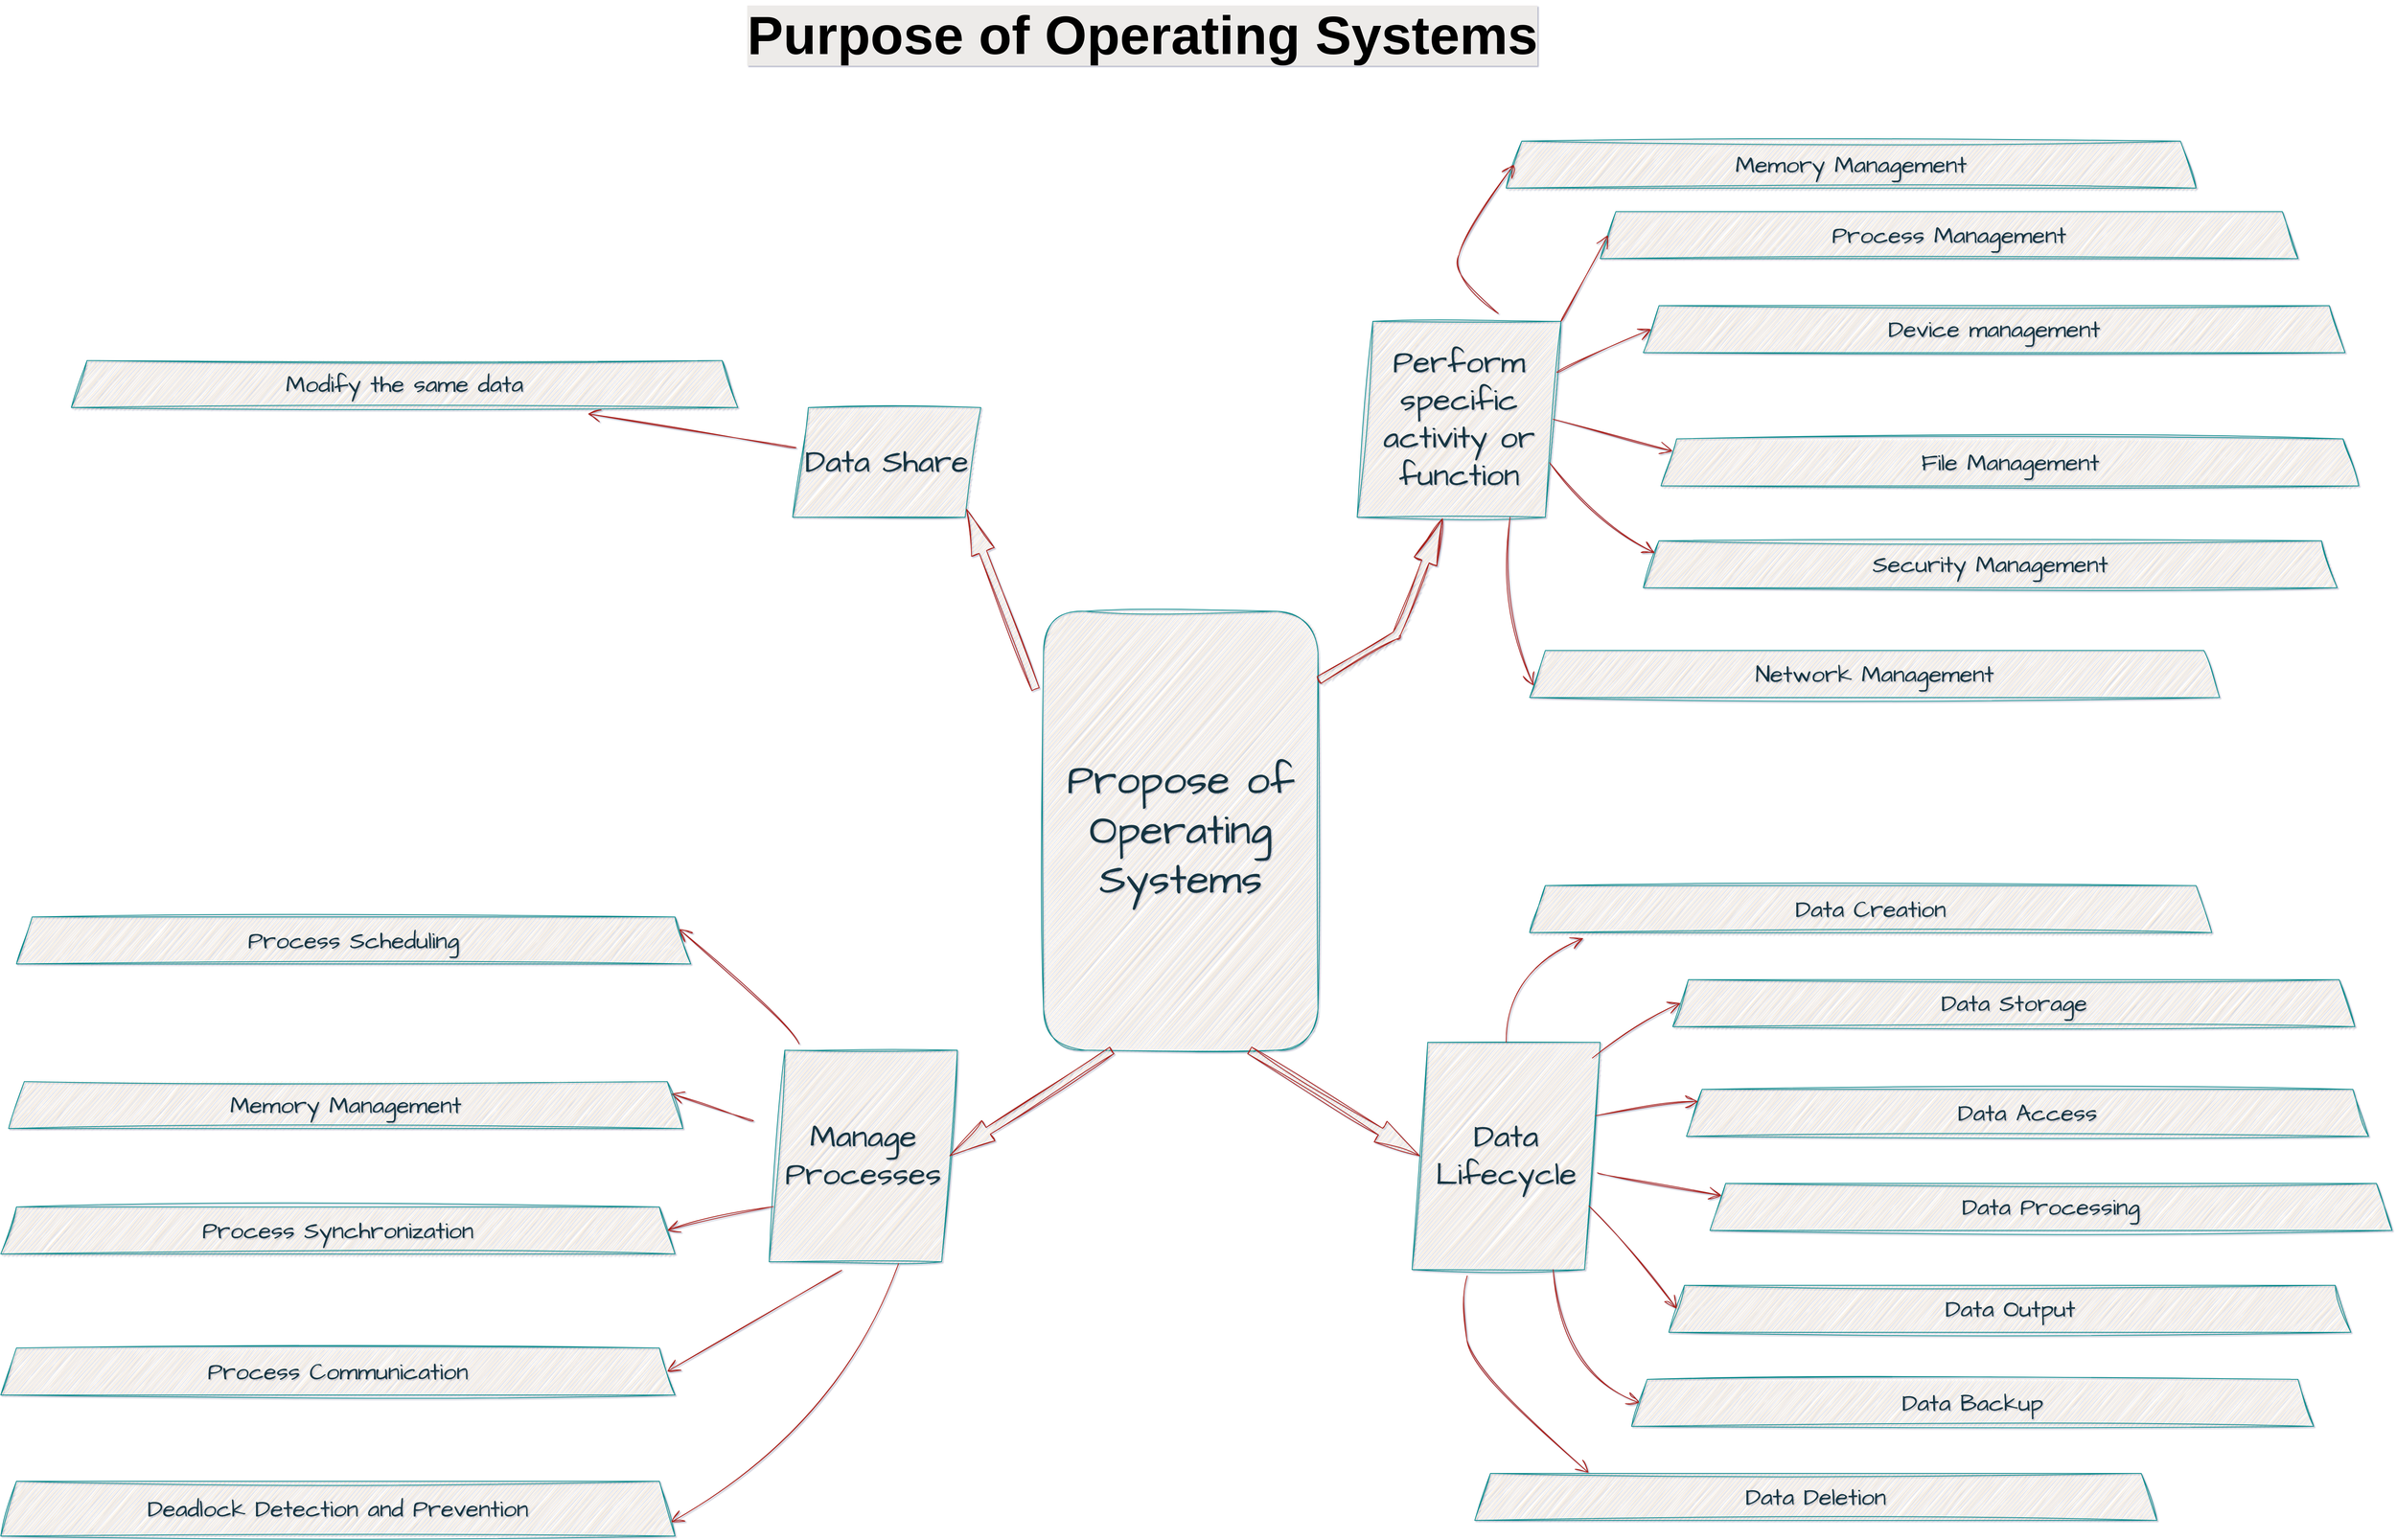 <mxfile version="22.1.2" type="onedrive">
  <diagram id="VOJ3ffxKU_OSSjcXCwON" name="Page-1">
    <mxGraphModel grid="1" page="0" gridSize="10" guides="1" tooltips="1" connect="1" arrows="1" fold="1" pageScale="1" pageWidth="850" pageHeight="1100" background="#ffffff" math="0" shadow="1">
      <root>
        <mxCell id="0" />
        <mxCell id="1" parent="0" />
        <mxCell id="4i3bxeyp4F0Qku121BVh-6" value="&lt;font style=&quot;font-size: 40px;&quot;&gt;Perform specific activity or function&lt;/font&gt;" style="shape=parallelogram;perimeter=parallelogramPerimeter;whiteSpace=wrap;html=1;fixedSize=1;sketch=1;hachureGap=4;jiggle=2;curveFitting=1;strokeColor=#0F8B8D;fontFamily=Architects Daughter;fontSource=https%3A%2F%2Ffonts.googleapis.com%2Fcss%3Ffamily%3DArchitects%2BDaughter;fontSize=40;fontColor=#143642;fillColor=#FAE5C7;" vertex="1" parent="1">
          <mxGeometry x="-320" y="-200" width="260" height="250" as="geometry" />
        </mxCell>
        <mxCell id="4i3bxeyp4F0Qku121BVh-7" value="&lt;font style=&quot;font-size: 40px;&quot;&gt;Manage Processes&lt;/font&gt;" style="shape=parallelogram;perimeter=parallelogramPerimeter;whiteSpace=wrap;html=1;fixedSize=1;sketch=1;hachureGap=4;jiggle=2;curveFitting=1;strokeColor=#0F8B8D;fontFamily=Architects Daughter;fontSource=https%3A%2F%2Ffonts.googleapis.com%2Fcss%3Ffamily%3DArchitects%2BDaughter;fontSize=20;fontColor=#143642;fillColor=#FAE5C7;" vertex="1" parent="1">
          <mxGeometry x="-1070" y="730" width="240" height="270" as="geometry" />
        </mxCell>
        <mxCell id="4i3bxeyp4F0Qku121BVh-56" value="" style="edgeStyle=none;curved=1;rounded=0;sketch=1;hachureGap=4;jiggle=2;curveFitting=1;orthogonalLoop=1;jettySize=auto;html=1;strokeColor=#A8201A;fontFamily=Architects Daughter;fontSource=https%3A%2F%2Ffonts.googleapis.com%2Fcss%3Ffamily%3DArchitects%2BDaughter;fontSize=16;fontColor=#143642;endArrow=open;startSize=14;endSize=14;sourcePerimeterSpacing=8;targetPerimeterSpacing=8;fillColor=#FAE5C7;entryX=0;entryY=0.25;entryDx=0;entryDy=0;" edge="1" parent="1" source="4i3bxeyp4F0Qku121BVh-8" target="4i3bxeyp4F0Qku121BVh-21">
          <mxGeometry relative="1" as="geometry" />
        </mxCell>
        <mxCell id="4i3bxeyp4F0Qku121BVh-8" value="&lt;font style=&quot;font-size: 40px;&quot;&gt;Data Lifecycle&lt;/font&gt;" style="shape=parallelogram;perimeter=parallelogramPerimeter;whiteSpace=wrap;html=1;fixedSize=1;sketch=1;hachureGap=4;jiggle=2;curveFitting=1;strokeColor=#0F8B8D;fontFamily=Architects Daughter;fontSource=https%3A%2F%2Ffonts.googleapis.com%2Fcss%3Ffamily%3DArchitects%2BDaughter;fontSize=40;fontColor=#143642;fillColor=#FAE5C7;" vertex="1" parent="1">
          <mxGeometry x="-250" y="720" width="240" height="290" as="geometry" />
        </mxCell>
        <mxCell id="4i3bxeyp4F0Qku121BVh-9" value="&lt;font style=&quot;font-size: 40px;&quot;&gt;Data Share&lt;/font&gt;" style="shape=parallelogram;perimeter=parallelogramPerimeter;whiteSpace=wrap;html=1;fixedSize=1;sketch=1;hachureGap=4;jiggle=2;curveFitting=1;strokeColor=#0F8B8D;fontFamily=Architects Daughter;fontSource=https%3A%2F%2Ffonts.googleapis.com%2Fcss%3Ffamily%3DArchitects%2BDaughter;fontSize=20;fontColor=#143642;fillColor=#FAE5C7;" vertex="1" parent="1">
          <mxGeometry x="-1040" y="-90.0" width="240" height="140" as="geometry" />
        </mxCell>
        <mxCell id="4i3bxeyp4F0Qku121BVh-10" value="&lt;font style=&quot;font-size: 53px;&quot;&gt;Propose of Operating Systems&lt;/font&gt;" style="rounded=1;whiteSpace=wrap;html=1;sketch=1;hachureGap=4;jiggle=2;curveFitting=1;strokeColor=#0F8B8D;fontFamily=Architects Daughter;fontSource=https%3A%2F%2Ffonts.googleapis.com%2Fcss%3Ffamily%3DArchitects%2BDaughter;fontSize=20;fontColor=#143642;fillColor=#FAE5C7;" vertex="1" parent="1">
          <mxGeometry x="-720" y="170" width="350" height="560" as="geometry" />
        </mxCell>
        <mxCell id="4i3bxeyp4F0Qku121BVh-11" value="&lt;font style=&quot;font-size: 30px;&quot;&gt;Memory Management&lt;/font&gt;" style="shape=trapezoid;perimeter=trapezoidPerimeter;whiteSpace=wrap;html=1;fixedSize=1;sketch=1;hachureGap=4;jiggle=2;curveFitting=1;strokeColor=#0F8B8D;fontFamily=Architects Daughter;fontSource=https%3A%2F%2Ffonts.googleapis.com%2Fcss%3Ffamily%3DArchitects%2BDaughter;fontSize=20;fontColor=#143642;fillColor=#FAE5C7;" vertex="1" parent="1">
          <mxGeometry x="-130" y="-430" width="880" height="60" as="geometry" />
        </mxCell>
        <mxCell id="4i3bxeyp4F0Qku121BVh-12" value="&lt;font style=&quot;font-size: 30px;&quot;&gt;Process Management&lt;/font&gt;" style="shape=trapezoid;perimeter=trapezoidPerimeter;whiteSpace=wrap;html=1;fixedSize=1;sketch=1;hachureGap=4;jiggle=2;curveFitting=1;strokeColor=#0F8B8D;fontFamily=Architects Daughter;fontSource=https%3A%2F%2Ffonts.googleapis.com%2Fcss%3Ffamily%3DArchitects%2BDaughter;fontSize=20;fontColor=#143642;fillColor=#FAE5C7;" vertex="1" parent="1">
          <mxGeometry x="-10" y="-340" width="890" height="60" as="geometry" />
        </mxCell>
        <mxCell id="4i3bxeyp4F0Qku121BVh-13" value="&lt;font style=&quot;font-size: 30px;&quot;&gt;Device management&lt;/font&gt;" style="shape=trapezoid;perimeter=trapezoidPerimeter;whiteSpace=wrap;html=1;fixedSize=1;sketch=1;hachureGap=4;jiggle=2;curveFitting=1;strokeColor=#0F8B8D;fontFamily=Architects Daughter;fontSource=https%3A%2F%2Ffonts.googleapis.com%2Fcss%3Ffamily%3DArchitects%2BDaughter;fontSize=20;fontColor=#143642;fillColor=#FAE5C7;" vertex="1" parent="1">
          <mxGeometry x="45" y="-220" width="895" height="60" as="geometry" />
        </mxCell>
        <mxCell id="4i3bxeyp4F0Qku121BVh-14" value="&lt;font style=&quot;font-size: 30px;&quot;&gt;File Management&lt;/font&gt;" style="shape=trapezoid;perimeter=trapezoidPerimeter;whiteSpace=wrap;html=1;fixedSize=1;sketch=1;hachureGap=4;jiggle=2;curveFitting=1;strokeColor=#0F8B8D;fontFamily=Architects Daughter;fontSource=https%3A%2F%2Ffonts.googleapis.com%2Fcss%3Ffamily%3DArchitects%2BDaughter;fontSize=20;fontColor=#143642;fillColor=#FAE5C7;" vertex="1" parent="1">
          <mxGeometry x="67.5" y="-50" width="890" height="60" as="geometry" />
        </mxCell>
        <mxCell id="4i3bxeyp4F0Qku121BVh-15" value="&lt;font style=&quot;font-size: 30px;&quot;&gt;Security Management&lt;/font&gt;" style="shape=trapezoid;perimeter=trapezoidPerimeter;whiteSpace=wrap;html=1;fixedSize=1;sketch=1;hachureGap=4;jiggle=2;curveFitting=1;strokeColor=#0F8B8D;fontFamily=Architects Daughter;fontSource=https%3A%2F%2Ffonts.googleapis.com%2Fcss%3Ffamily%3DArchitects%2BDaughter;fontSize=20;fontColor=#143642;fillColor=#FAE5C7;" vertex="1" parent="1">
          <mxGeometry x="45" y="80" width="885" height="60" as="geometry" />
        </mxCell>
        <mxCell id="4i3bxeyp4F0Qku121BVh-16" value="&lt;font style=&quot;font-size: 30px;&quot;&gt;Network Management&lt;/font&gt;" style="shape=trapezoid;perimeter=trapezoidPerimeter;whiteSpace=wrap;html=1;fixedSize=1;sketch=1;hachureGap=4;jiggle=2;curveFitting=1;strokeColor=#0F8B8D;fontFamily=Architects Daughter;fontSource=https%3A%2F%2Ffonts.googleapis.com%2Fcss%3Ffamily%3DArchitects%2BDaughter;fontSize=20;fontColor=#143642;fillColor=#FAE5C7;" vertex="1" parent="1">
          <mxGeometry x="-100" y="220" width="880" height="60" as="geometry" />
        </mxCell>
        <mxCell id="4i3bxeyp4F0Qku121BVh-17" value="&lt;font style=&quot;font-size: 30px;&quot;&gt;Data Deletion&lt;/font&gt;" style="shape=trapezoid;perimeter=trapezoidPerimeter;whiteSpace=wrap;html=1;fixedSize=1;sketch=1;hachureGap=4;jiggle=2;curveFitting=1;strokeColor=#0F8B8D;fontFamily=Architects Daughter;fontSource=https%3A%2F%2Ffonts.googleapis.com%2Fcss%3Ffamily%3DArchitects%2BDaughter;fontSize=20;fontColor=#143642;fillColor=#FAE5C7;" vertex="1" parent="1">
          <mxGeometry x="-170" y="1270" width="870" height="60" as="geometry" />
        </mxCell>
        <mxCell id="4i3bxeyp4F0Qku121BVh-18" value="&lt;font style=&quot;font-size: 30px;&quot;&gt;Data Backup&lt;/font&gt;" style="shape=trapezoid;perimeter=trapezoidPerimeter;whiteSpace=wrap;html=1;fixedSize=1;sketch=1;hachureGap=4;jiggle=2;curveFitting=1;strokeColor=#0F8B8D;fontFamily=Architects Daughter;fontSource=https%3A%2F%2Ffonts.googleapis.com%2Fcss%3Ffamily%3DArchitects%2BDaughter;fontSize=20;fontColor=#143642;fillColor=#FAE5C7;" vertex="1" parent="1">
          <mxGeometry x="30" y="1150" width="870" height="60" as="geometry" />
        </mxCell>
        <mxCell id="4i3bxeyp4F0Qku121BVh-19" value="&lt;font style=&quot;font-size: 30px;&quot;&gt;Data Storage&lt;/font&gt;" style="shape=trapezoid;perimeter=trapezoidPerimeter;whiteSpace=wrap;html=1;fixedSize=1;sketch=1;hachureGap=4;jiggle=2;curveFitting=1;strokeColor=#0F8B8D;fontFamily=Architects Daughter;fontSource=https%3A%2F%2Ffonts.googleapis.com%2Fcss%3Ffamily%3DArchitects%2BDaughter;fontSize=20;fontColor=#143642;fillColor=#FAE5C7;" vertex="1" parent="1">
          <mxGeometry x="82.5" y="640" width="870" height="60" as="geometry" />
        </mxCell>
        <mxCell id="4i3bxeyp4F0Qku121BVh-20" value="&lt;font style=&quot;font-size: 30px;&quot;&gt;Data Output&lt;/font&gt;" style="shape=trapezoid;perimeter=trapezoidPerimeter;whiteSpace=wrap;html=1;fixedSize=1;sketch=1;hachureGap=4;jiggle=2;curveFitting=1;strokeColor=#0F8B8D;fontFamily=Architects Daughter;fontSource=https%3A%2F%2Ffonts.googleapis.com%2Fcss%3Ffamily%3DArchitects%2BDaughter;fontSize=20;fontColor=#143642;fillColor=#FAE5C7;" vertex="1" parent="1">
          <mxGeometry x="77.5" y="1030" width="870" height="60" as="geometry" />
        </mxCell>
        <mxCell id="4i3bxeyp4F0Qku121BVh-21" value="&lt;font style=&quot;font-size: 30px;&quot;&gt;Data Processing&lt;/font&gt;" style="shape=trapezoid;perimeter=trapezoidPerimeter;whiteSpace=wrap;html=1;fixedSize=1;sketch=1;hachureGap=4;jiggle=2;curveFitting=1;strokeColor=#0F8B8D;fontFamily=Architects Daughter;fontSource=https%3A%2F%2Ffonts.googleapis.com%2Fcss%3Ffamily%3DArchitects%2BDaughter;fontSize=20;fontColor=#143642;fillColor=#FAE5C7;" vertex="1" parent="1">
          <mxGeometry x="130" y="900" width="870" height="60" as="geometry" />
        </mxCell>
        <mxCell id="4i3bxeyp4F0Qku121BVh-22" value="&lt;font style=&quot;font-size: 30px;&quot;&gt;Data Creation&lt;/font&gt;" style="shape=trapezoid;perimeter=trapezoidPerimeter;whiteSpace=wrap;html=1;fixedSize=1;sketch=1;hachureGap=4;jiggle=2;curveFitting=1;strokeColor=#0F8B8D;fontFamily=Architects Daughter;fontSource=https%3A%2F%2Ffonts.googleapis.com%2Fcss%3Ffamily%3DArchitects%2BDaughter;fontSize=20;fontColor=#143642;fillColor=#FAE5C7;" vertex="1" parent="1">
          <mxGeometry x="-100" y="520" width="870" height="60" as="geometry" />
        </mxCell>
        <mxCell id="4i3bxeyp4F0Qku121BVh-23" value="&lt;font style=&quot;font-size: 30px;&quot;&gt;Data Access&lt;/font&gt;" style="shape=trapezoid;perimeter=trapezoidPerimeter;whiteSpace=wrap;html=1;fixedSize=1;sketch=1;hachureGap=4;jiggle=2;curveFitting=1;strokeColor=#0F8B8D;fontFamily=Architects Daughter;fontSource=https%3A%2F%2Ffonts.googleapis.com%2Fcss%3Ffamily%3DArchitects%2BDaughter;fontSize=20;fontColor=#143642;fillColor=#FAE5C7;" vertex="1" parent="1">
          <mxGeometry x="100" y="780" width="870" height="60" as="geometry" />
        </mxCell>
        <mxCell id="4i3bxeyp4F0Qku121BVh-24" value="&lt;font style=&quot;font-size: 30px;&quot;&gt;Modify the same data&lt;/font&gt;" style="shape=trapezoid;perimeter=trapezoidPerimeter;whiteSpace=wrap;html=1;fixedSize=1;sketch=1;hachureGap=4;jiggle=2;curveFitting=1;strokeColor=#0F8B8D;fontFamily=Architects Daughter;fontSource=https%3A%2F%2Ffonts.googleapis.com%2Fcss%3Ffamily%3DArchitects%2BDaughter;fontSize=20;fontColor=#143642;fillColor=#FAE5C7;" vertex="1" parent="1">
          <mxGeometry x="-1960" y="-150" width="850" height="60" as="geometry" />
        </mxCell>
        <mxCell id="4i3bxeyp4F0Qku121BVh-25" value="&lt;font style=&quot;font-size: 30px;&quot;&gt;Deadlock Detection and Prevention&lt;/font&gt;" style="shape=trapezoid;perimeter=trapezoidPerimeter;whiteSpace=wrap;html=1;fixedSize=1;sketch=1;hachureGap=4;jiggle=2;curveFitting=1;strokeColor=#0F8B8D;fontFamily=Architects Daughter;fontSource=https%3A%2F%2Ffonts.googleapis.com%2Fcss%3Ffamily%3DArchitects%2BDaughter;fontSize=20;fontColor=#143642;fillColor=#FAE5C7;" vertex="1" parent="1">
          <mxGeometry x="-2050" y="1280" width="860" height="70" as="geometry" />
        </mxCell>
        <mxCell id="4i3bxeyp4F0Qku121BVh-26" value="&lt;font style=&quot;font-size: 30px;&quot;&gt;Process Communication&lt;/font&gt;" style="shape=trapezoid;perimeter=trapezoidPerimeter;whiteSpace=wrap;html=1;fixedSize=1;sketch=1;hachureGap=4;jiggle=2;curveFitting=1;strokeColor=#0F8B8D;fontFamily=Architects Daughter;fontSource=https%3A%2F%2Ffonts.googleapis.com%2Fcss%3Ffamily%3DArchitects%2BDaughter;fontSize=20;fontColor=#143642;fillColor=#FAE5C7;" vertex="1" parent="1">
          <mxGeometry x="-2050" y="1110" width="860" height="60" as="geometry" />
        </mxCell>
        <mxCell id="4i3bxeyp4F0Qku121BVh-27" value="&lt;font style=&quot;font-size: 30px;&quot;&gt;Process Synchronization&lt;/font&gt;" style="shape=trapezoid;perimeter=trapezoidPerimeter;whiteSpace=wrap;html=1;fixedSize=1;sketch=1;hachureGap=4;jiggle=2;curveFitting=1;strokeColor=#0F8B8D;fontFamily=Architects Daughter;fontSource=https%3A%2F%2Ffonts.googleapis.com%2Fcss%3Ffamily%3DArchitects%2BDaughter;fontSize=20;fontColor=#143642;fillColor=#FAE5C7;" vertex="1" parent="1">
          <mxGeometry x="-2050" y="930" width="860" height="60" as="geometry" />
        </mxCell>
        <mxCell id="4i3bxeyp4F0Qku121BVh-29" value="&lt;font style=&quot;font-size: 30px;&quot;&gt;Process Scheduling&lt;/font&gt;" style="shape=trapezoid;perimeter=trapezoidPerimeter;whiteSpace=wrap;html=1;fixedSize=1;sketch=1;hachureGap=4;jiggle=2;curveFitting=1;strokeColor=#0F8B8D;fontFamily=Architects Daughter;fontSource=https%3A%2F%2Ffonts.googleapis.com%2Fcss%3Ffamily%3DArchitects%2BDaughter;fontSize=20;fontColor=#143642;fillColor=#FAE5C7;" vertex="1" parent="1">
          <mxGeometry x="-2030" y="560" width="860" height="60" as="geometry" />
        </mxCell>
        <mxCell id="4i3bxeyp4F0Qku121BVh-30" value="" style="edgeStyle=none;orthogonalLoop=1;jettySize=auto;html=1;rounded=0;sketch=1;hachureGap=4;jiggle=2;curveFitting=1;strokeColor=#A8201A;fontFamily=Architects Daughter;fontSource=https%3A%2F%2Ffonts.googleapis.com%2Fcss%3Ffamily%3DArchitects%2BDaughter;fontSize=16;fontColor=#143642;endArrow=open;startSize=14;endSize=14;sourcePerimeterSpacing=8;targetPerimeterSpacing=8;fillColor=#FAE5C7;curved=1;entryX=0;entryY=0.5;entryDx=0;entryDy=0;" edge="1" parent="1" target="4i3bxeyp4F0Qku121BVh-11">
          <mxGeometry width="140" relative="1" as="geometry">
            <mxPoint x="-140" y="-210" as="sourcePoint" />
            <mxPoint x="470" y="380" as="targetPoint" />
            <Array as="points">
              <mxPoint x="-200" y="-260" />
              <mxPoint x="-180" y="-310" />
            </Array>
          </mxGeometry>
        </mxCell>
        <mxCell id="4i3bxeyp4F0Qku121BVh-31" value="" style="edgeStyle=none;orthogonalLoop=1;jettySize=auto;html=1;rounded=0;sketch=1;hachureGap=4;jiggle=2;curveFitting=1;strokeColor=#A8201A;fontFamily=Architects Daughter;fontSource=https%3A%2F%2Ffonts.googleapis.com%2Fcss%3Ffamily%3DArchitects%2BDaughter;fontSize=16;fontColor=#143642;endArrow=open;startSize=14;endSize=14;sourcePerimeterSpacing=8;targetPerimeterSpacing=8;fillColor=#FAE5C7;curved=1;entryX=0;entryY=0.5;entryDx=0;entryDy=0;exitX=1;exitY=0;exitDx=0;exitDy=0;" edge="1" parent="1" source="4i3bxeyp4F0Qku121BVh-6" target="4i3bxeyp4F0Qku121BVh-12">
          <mxGeometry width="140" relative="1" as="geometry">
            <mxPoint x="-115" y="-28" as="sourcePoint" />
            <mxPoint x="67" y="-203" as="targetPoint" />
            <Array as="points" />
          </mxGeometry>
        </mxCell>
        <mxCell id="4i3bxeyp4F0Qku121BVh-32" value="" style="edgeStyle=none;orthogonalLoop=1;jettySize=auto;html=1;rounded=0;sketch=1;hachureGap=4;jiggle=2;curveFitting=1;strokeColor=#A8201A;fontFamily=Architects Daughter;fontSource=https%3A%2F%2Ffonts.googleapis.com%2Fcss%3Ffamily%3DArchitects%2BDaughter;fontSize=16;fontColor=#143642;endArrow=open;startSize=14;endSize=14;sourcePerimeterSpacing=8;targetPerimeterSpacing=8;fillColor=#FAE5C7;curved=1;exitX=1;exitY=0.25;exitDx=0;exitDy=0;entryX=0;entryY=0.5;entryDx=0;entryDy=0;" edge="1" parent="1" source="4i3bxeyp4F0Qku121BVh-6" target="4i3bxeyp4F0Qku121BVh-13">
          <mxGeometry width="140" relative="1" as="geometry">
            <mxPoint x="-105" y="-18" as="sourcePoint" />
            <mxPoint x="80" y="-100" as="targetPoint" />
            <Array as="points" />
          </mxGeometry>
        </mxCell>
        <mxCell id="4i3bxeyp4F0Qku121BVh-33" value="" style="edgeStyle=none;orthogonalLoop=1;jettySize=auto;html=1;rounded=0;sketch=1;hachureGap=4;jiggle=2;curveFitting=1;strokeColor=#A8201A;fontFamily=Architects Daughter;fontSource=https%3A%2F%2Ffonts.googleapis.com%2Fcss%3Ffamily%3DArchitects%2BDaughter;fontSize=16;fontColor=#143642;endArrow=open;startSize=14;endSize=14;sourcePerimeterSpacing=8;targetPerimeterSpacing=8;fillColor=#FAE5C7;curved=1;entryX=0;entryY=0.25;entryDx=0;entryDy=0;exitX=1;exitY=0.5;exitDx=0;exitDy=0;" edge="1" parent="1" source="4i3bxeyp4F0Qku121BVh-6" target="4i3bxeyp4F0Qku121BVh-14">
          <mxGeometry width="140" relative="1" as="geometry">
            <mxPoint x="-95" y="-8" as="sourcePoint" />
            <mxPoint x="90" y="-90" as="targetPoint" />
            <Array as="points">
              <mxPoint x="20" y="-50" />
            </Array>
          </mxGeometry>
        </mxCell>
        <mxCell id="4i3bxeyp4F0Qku121BVh-34" value="" style="edgeStyle=none;orthogonalLoop=1;jettySize=auto;html=1;rounded=0;sketch=1;hachureGap=4;jiggle=2;curveFitting=1;strokeColor=#A8201A;fontFamily=Architects Daughter;fontSource=https%3A%2F%2Ffonts.googleapis.com%2Fcss%3Ffamily%3DArchitects%2BDaughter;fontSize=16;fontColor=#143642;endArrow=open;startSize=14;endSize=14;sourcePerimeterSpacing=8;targetPerimeterSpacing=8;fillColor=#FAE5C7;curved=1;entryX=0;entryY=0.25;entryDx=0;entryDy=0;exitX=1;exitY=0.75;exitDx=0;exitDy=0;" edge="1" parent="1" source="4i3bxeyp4F0Qku121BVh-6" target="4i3bxeyp4F0Qku121BVh-15">
          <mxGeometry width="140" relative="1" as="geometry">
            <mxPoint x="-85" y="2" as="sourcePoint" />
            <mxPoint x="84" y="-22" as="targetPoint" />
            <Array as="points">
              <mxPoint x="-10" y="60" />
            </Array>
          </mxGeometry>
        </mxCell>
        <mxCell id="4i3bxeyp4F0Qku121BVh-35" value="" style="edgeStyle=none;orthogonalLoop=1;jettySize=auto;html=1;rounded=0;sketch=1;hachureGap=4;jiggle=2;curveFitting=1;strokeColor=#A8201A;fontFamily=Architects Daughter;fontSource=https%3A%2F%2Ffonts.googleapis.com%2Fcss%3Ffamily%3DArchitects%2BDaughter;fontSize=16;fontColor=#143642;endArrow=open;startSize=14;endSize=14;sourcePerimeterSpacing=8;targetPerimeterSpacing=8;fillColor=#FAE5C7;curved=1;entryX=0;entryY=0.75;entryDx=0;entryDy=0;exitX=0.75;exitY=1;exitDx=0;exitDy=0;" edge="1" parent="1" source="4i3bxeyp4F0Qku121BVh-6" target="4i3bxeyp4F0Qku121BVh-16">
          <mxGeometry width="140" relative="1" as="geometry">
            <mxPoint x="-72" y="-88" as="sourcePoint" />
            <mxPoint x="84" y="48" as="targetPoint" />
            <Array as="points">
              <mxPoint x="-140" y="160" />
            </Array>
          </mxGeometry>
        </mxCell>
        <mxCell id="4i3bxeyp4F0Qku121BVh-36" value="" style="edgeStyle=none;orthogonalLoop=1;jettySize=auto;html=1;rounded=0;sketch=1;hachureGap=4;jiggle=2;curveFitting=1;strokeColor=#A8201A;fontFamily=Architects Daughter;fontSource=https%3A%2F%2Ffonts.googleapis.com%2Fcss%3Ffamily%3DArchitects%2BDaughter;fontSize=16;fontColor=#143642;endArrow=open;startSize=14;endSize=14;sourcePerimeterSpacing=8;targetPerimeterSpacing=8;fillColor=#FAE5C7;curved=1;exitX=0.5;exitY=0;exitDx=0;exitDy=0;entryX=0.079;entryY=1.117;entryDx=0;entryDy=0;entryPerimeter=0;" edge="1" parent="1" source="4i3bxeyp4F0Qku121BVh-8" target="4i3bxeyp4F0Qku121BVh-22">
          <mxGeometry width="140" relative="1" as="geometry">
            <mxPoint x="-42" y="222" as="sourcePoint" />
            <mxPoint x="95" y="444" as="targetPoint" />
            <Array as="points">
              <mxPoint x="-130" y="630" />
            </Array>
          </mxGeometry>
        </mxCell>
        <mxCell id="4i3bxeyp4F0Qku121BVh-37" value="" style="edgeStyle=none;orthogonalLoop=1;jettySize=auto;html=1;rounded=0;sketch=1;hachureGap=4;jiggle=2;curveFitting=1;strokeColor=#A8201A;fontFamily=Architects Daughter;fontSource=https%3A%2F%2Ffonts.googleapis.com%2Fcss%3Ffamily%3DArchitects%2BDaughter;fontSize=16;fontColor=#143642;endArrow=open;startSize=14;endSize=14;sourcePerimeterSpacing=8;targetPerimeterSpacing=8;fillColor=#FAE5C7;curved=1;entryX=0;entryY=0.5;entryDx=0;entryDy=0;" edge="1" parent="1" target="4i3bxeyp4F0Qku121BVh-19">
          <mxGeometry width="140" relative="1" as="geometry">
            <mxPoint x="-20" y="740" as="sourcePoint" />
            <mxPoint x="99" y="571" as="targetPoint" />
            <Array as="points">
              <mxPoint x="40" y="690" />
            </Array>
          </mxGeometry>
        </mxCell>
        <mxCell id="4i3bxeyp4F0Qku121BVh-38" value="" style="edgeStyle=none;orthogonalLoop=1;jettySize=auto;html=1;rounded=0;sketch=1;hachureGap=4;jiggle=2;curveFitting=1;strokeColor=#A8201A;fontFamily=Architects Daughter;fontSource=https%3A%2F%2Ffonts.googleapis.com%2Fcss%3Ffamily%3DArchitects%2BDaughter;fontSize=16;fontColor=#143642;endArrow=open;startSize=14;endSize=14;sourcePerimeterSpacing=8;targetPerimeterSpacing=8;fillColor=#FAE5C7;curved=1;exitX=0.977;exitY=0.323;exitDx=0;exitDy=0;entryX=0;entryY=0.25;entryDx=0;entryDy=0;exitPerimeter=0;" edge="1" parent="1" target="4i3bxeyp4F0Qku121BVh-23" source="4i3bxeyp4F0Qku121BVh-8">
          <mxGeometry width="140" relative="1" as="geometry">
            <mxPoint x="-15" y="763" as="sourcePoint" />
            <mxPoint x="110" y="630" as="targetPoint" />
            <Array as="points">
              <mxPoint x="70" y="796" />
            </Array>
          </mxGeometry>
        </mxCell>
        <mxCell id="4i3bxeyp4F0Qku121BVh-40" value="" style="edgeStyle=none;orthogonalLoop=1;jettySize=auto;html=1;rounded=0;sketch=1;hachureGap=4;jiggle=2;curveFitting=1;strokeColor=#A8201A;fontFamily=Architects Daughter;fontSource=https%3A%2F%2Ffonts.googleapis.com%2Fcss%3Ffamily%3DArchitects%2BDaughter;fontSize=16;fontColor=#143642;endArrow=open;startSize=14;endSize=14;sourcePerimeterSpacing=8;targetPerimeterSpacing=8;fillColor=#FAE5C7;curved=1;entryX=0;entryY=0.5;entryDx=0;entryDy=0;exitX=1;exitY=0.75;exitDx=0;exitDy=0;" edge="1" parent="1" target="4i3bxeyp4F0Qku121BVh-20" source="4i3bxeyp4F0Qku121BVh-8">
          <mxGeometry width="140" relative="1" as="geometry">
            <mxPoint x="-20" y="780" as="sourcePoint" />
            <mxPoint x="70" y="740" as="targetPoint" />
            <Array as="points">
              <mxPoint x="40" y="990" />
            </Array>
          </mxGeometry>
        </mxCell>
        <mxCell id="4i3bxeyp4F0Qku121BVh-41" value="" style="edgeStyle=none;orthogonalLoop=1;jettySize=auto;html=1;rounded=0;sketch=1;hachureGap=4;jiggle=2;curveFitting=1;strokeColor=#A8201A;fontFamily=Architects Daughter;fontSource=https%3A%2F%2Ffonts.googleapis.com%2Fcss%3Ffamily%3DArchitects%2BDaughter;fontSize=16;fontColor=#143642;endArrow=open;startSize=14;endSize=14;sourcePerimeterSpacing=8;targetPerimeterSpacing=8;fillColor=#FAE5C7;curved=1;entryX=0;entryY=0.5;entryDx=0;entryDy=0;exitX=0.75;exitY=1;exitDx=0;exitDy=0;" edge="1" parent="1" target="4i3bxeyp4F0Qku121BVh-18" source="4i3bxeyp4F0Qku121BVh-8">
          <mxGeometry width="140" relative="1" as="geometry">
            <mxPoint x="-20" y="790" as="sourcePoint" />
            <mxPoint x="110" y="840" as="targetPoint" />
            <Array as="points">
              <mxPoint x="-60" y="1140" />
            </Array>
          </mxGeometry>
        </mxCell>
        <mxCell id="4i3bxeyp4F0Qku121BVh-42" value="" style="edgeStyle=none;orthogonalLoop=1;jettySize=auto;html=1;rounded=0;sketch=1;hachureGap=4;jiggle=2;curveFitting=1;strokeColor=#A8201A;fontFamily=Architects Daughter;fontSource=https%3A%2F%2Ffonts.googleapis.com%2Fcss%3Ffamily%3DArchitects%2BDaughter;fontSize=16;fontColor=#143642;endArrow=open;startSize=14;endSize=14;sourcePerimeterSpacing=8;targetPerimeterSpacing=8;fillColor=#FAE5C7;curved=1;entryX=0.167;entryY=-0.013;entryDx=0;entryDy=0;entryPerimeter=0;" edge="1" parent="1" target="4i3bxeyp4F0Qku121BVh-17" source="4i3bxeyp4F0Qku121BVh-8">
          <mxGeometry width="140" relative="1" as="geometry">
            <mxPoint x="-20" y="800" as="sourcePoint" />
            <mxPoint x="110" y="910" as="targetPoint" />
            <Array as="points">
              <mxPoint x="-190" y="1050" />
              <mxPoint x="-170" y="1150" />
            </Array>
          </mxGeometry>
        </mxCell>
        <mxCell id="4i3bxeyp4F0Qku121BVh-43" value="" style="edgeStyle=none;orthogonalLoop=1;jettySize=auto;html=1;rounded=0;sketch=1;hachureGap=4;jiggle=2;curveFitting=1;strokeColor=#A8201A;fontFamily=Architects Daughter;fontSource=https%3A%2F%2Ffonts.googleapis.com%2Fcss%3Ffamily%3DArchitects%2BDaughter;fontSize=16;fontColor=#143642;endArrow=open;startSize=14;endSize=14;sourcePerimeterSpacing=8;targetPerimeterSpacing=8;fillColor=#FAE5C7;curved=1;" edge="1" parent="1" source="4i3bxeyp4F0Qku121BVh-9" target="4i3bxeyp4F0Qku121BVh-24">
          <mxGeometry width="140" relative="1" as="geometry">
            <mxPoint x="-1620" y="-340" as="sourcePoint" />
            <mxPoint x="-1480" y="-340" as="targetPoint" />
            <Array as="points" />
          </mxGeometry>
        </mxCell>
        <mxCell id="4i3bxeyp4F0Qku121BVh-44" value="" style="edgeStyle=none;orthogonalLoop=1;jettySize=auto;html=1;rounded=0;sketch=1;hachureGap=4;jiggle=2;curveFitting=1;strokeColor=#A8201A;fontFamily=Architects Daughter;fontSource=https%3A%2F%2Ffonts.googleapis.com%2Fcss%3Ffamily%3DArchitects%2BDaughter;fontSize=16;fontColor=#143642;endArrow=open;startSize=14;endSize=14;sourcePerimeterSpacing=8;targetPerimeterSpacing=8;fillColor=#FAE5C7;curved=1;entryX=1;entryY=0.25;entryDx=0;entryDy=0;" edge="1" parent="1" source="4i3bxeyp4F0Qku121BVh-7" target="4i3bxeyp4F0Qku121BVh-29">
          <mxGeometry width="140" relative="1" as="geometry">
            <mxPoint x="-2010" y="740" as="sourcePoint" />
            <mxPoint x="-1855" y="538" as="targetPoint" />
            <Array as="points">
              <mxPoint x="-1050" y="690" />
            </Array>
          </mxGeometry>
        </mxCell>
        <mxCell id="4i3bxeyp4F0Qku121BVh-47" value="" style="edgeStyle=none;orthogonalLoop=1;jettySize=auto;html=1;rounded=0;sketch=1;hachureGap=4;jiggle=2;curveFitting=1;strokeColor=#A8201A;fontFamily=Architects Daughter;fontSource=https%3A%2F%2Ffonts.googleapis.com%2Fcss%3Ffamily%3DArchitects%2BDaughter;fontSize=16;fontColor=#143642;endArrow=open;startSize=14;endSize=14;sourcePerimeterSpacing=8;targetPerimeterSpacing=8;fillColor=#FAE5C7;curved=1;entryX=1;entryY=0.25;entryDx=0;entryDy=0;" edge="1" parent="1" target="4i3bxeyp4F0Qku121BVh-28">
          <mxGeometry width="140" relative="1" as="geometry">
            <mxPoint x="-1090" y="820" as="sourcePoint" />
            <mxPoint x="-1836" y="708" as="targetPoint" />
            <Array as="points" />
          </mxGeometry>
        </mxCell>
        <mxCell id="4i3bxeyp4F0Qku121BVh-48" value="" style="edgeStyle=none;orthogonalLoop=1;jettySize=auto;html=1;rounded=0;sketch=1;hachureGap=4;jiggle=2;curveFitting=1;strokeColor=#A8201A;fontFamily=Architects Daughter;fontSource=https%3A%2F%2Ffonts.googleapis.com%2Fcss%3Ffamily%3DArchitects%2BDaughter;fontSize=16;fontColor=#143642;endArrow=open;startSize=14;endSize=14;sourcePerimeterSpacing=8;targetPerimeterSpacing=8;fillColor=#FAE5C7;curved=1;entryX=1;entryY=0.5;entryDx=0;entryDy=0;exitX=0.385;exitY=1.04;exitDx=0;exitDy=0;exitPerimeter=0;" edge="1" parent="1" source="4i3bxeyp4F0Qku121BVh-7" target="4i3bxeyp4F0Qku121BVh-26">
          <mxGeometry width="140" relative="1" as="geometry">
            <mxPoint x="-900" y="1000" as="sourcePoint" />
            <mxPoint x="-1826" y="718" as="targetPoint" />
            <Array as="points" />
          </mxGeometry>
        </mxCell>
        <mxCell id="4i3bxeyp4F0Qku121BVh-49" value="" style="edgeStyle=none;orthogonalLoop=1;jettySize=auto;html=1;rounded=0;sketch=1;hachureGap=4;jiggle=2;curveFitting=1;strokeColor=#A8201A;fontFamily=Architects Daughter;fontSource=https%3A%2F%2Ffonts.googleapis.com%2Fcss%3Ffamily%3DArchitects%2BDaughter;fontSize=16;fontColor=#143642;endArrow=open;startSize=14;endSize=14;sourcePerimeterSpacing=8;targetPerimeterSpacing=8;fillColor=#FAE5C7;curved=1;exitX=0;exitY=0.75;exitDx=0;exitDy=0;entryX=1;entryY=0.5;entryDx=0;entryDy=0;" edge="1" parent="1" source="4i3bxeyp4F0Qku121BVh-7" target="4i3bxeyp4F0Qku121BVh-27">
          <mxGeometry width="140" relative="1" as="geometry">
            <mxPoint x="-2000" y="980" as="sourcePoint" />
            <mxPoint x="-1200" y="1030" as="targetPoint" />
            <Array as="points">
              <mxPoint x="-1140" y="940" />
            </Array>
          </mxGeometry>
        </mxCell>
        <mxCell id="4i3bxeyp4F0Qku121BVh-50" value="" style="edgeStyle=none;orthogonalLoop=1;jettySize=auto;html=1;shape=flexArrow;rounded=1;startSize=8;endSize=19.175;sketch=1;hachureGap=4;jiggle=2;curveFitting=1;strokeColor=#A8201A;fontFamily=Architects Daughter;fontSource=https%3A%2F%2Ffonts.googleapis.com%2Fcss%3Ffamily%3DArchitects%2BDaughter;fontSize=16;fontColor=#143642;endArrow=open;sourcePerimeterSpacing=8;targetPerimeterSpacing=8;fillColor=#FAE5C7;curved=1;endWidth=20;entryX=0.419;entryY=1.006;entryDx=0;entryDy=0;exitX=1.003;exitY=0.157;exitDx=0;exitDy=0;exitPerimeter=0;entryPerimeter=0;" edge="1" parent="1" target="4i3bxeyp4F0Qku121BVh-6" source="4i3bxeyp4F0Qku121BVh-10">
          <mxGeometry width="140" relative="1" as="geometry">
            <mxPoint x="-400" y="150" as="sourcePoint" />
            <mxPoint x="470" y="400" as="targetPoint" />
            <Array as="points">
              <mxPoint x="-270" y="200" />
            </Array>
          </mxGeometry>
        </mxCell>
        <mxCell id="4i3bxeyp4F0Qku121BVh-51" value="" style="edgeStyle=none;orthogonalLoop=1;jettySize=auto;html=1;shape=flexArrow;rounded=1;startSize=8;endSize=19.175;sketch=1;hachureGap=4;jiggle=2;curveFitting=1;strokeColor=#A8201A;fontFamily=Architects Daughter;fontSource=https%3A%2F%2Ffonts.googleapis.com%2Fcss%3Ffamily%3DArchitects%2BDaughter;fontSize=16;fontColor=#143642;endArrow=open;sourcePerimeterSpacing=8;targetPerimeterSpacing=8;fillColor=#FAE5C7;curved=1;endWidth=20;entryX=0;entryY=0.5;entryDx=0;entryDy=0;exitX=0.75;exitY=1;exitDx=0;exitDy=0;" edge="1" parent="1" source="4i3bxeyp4F0Qku121BVh-10" target="4i3bxeyp4F0Qku121BVh-8">
          <mxGeometry width="140" relative="1" as="geometry">
            <mxPoint x="-395" y="172" as="sourcePoint" />
            <mxPoint x="-225" y="-28" as="targetPoint" />
            <Array as="points" />
          </mxGeometry>
        </mxCell>
        <mxCell id="4i3bxeyp4F0Qku121BVh-52" value="" style="edgeStyle=none;orthogonalLoop=1;jettySize=auto;html=1;shape=flexArrow;rounded=1;startSize=8;endSize=19.175;sketch=1;hachureGap=4;jiggle=2;curveFitting=1;strokeColor=#A8201A;fontFamily=Architects Daughter;fontSource=https%3A%2F%2Ffonts.googleapis.com%2Fcss%3Ffamily%3DArchitects%2BDaughter;fontSize=16;fontColor=#143642;endArrow=open;sourcePerimeterSpacing=8;targetPerimeterSpacing=8;fillColor=#FAE5C7;curved=1;endWidth=20;entryX=1;entryY=1;entryDx=0;entryDy=0;" edge="1" parent="1" target="4i3bxeyp4F0Qku121BVh-9">
          <mxGeometry width="140" relative="1" as="geometry">
            <mxPoint x="-730" y="270" as="sourcePoint" />
            <mxPoint x="-2039.55" y="-366.52" as="targetPoint" />
            <Array as="points" />
          </mxGeometry>
        </mxCell>
        <mxCell id="4i3bxeyp4F0Qku121BVh-53" value="" style="edgeStyle=none;orthogonalLoop=1;jettySize=auto;html=1;shape=flexArrow;rounded=1;startSize=8;endSize=19.175;sketch=1;hachureGap=4;jiggle=2;curveFitting=1;strokeColor=#A8201A;fontFamily=Architects Daughter;fontSource=https%3A%2F%2Ffonts.googleapis.com%2Fcss%3Ffamily%3DArchitects%2BDaughter;fontSize=16;fontColor=#143642;endArrow=open;sourcePerimeterSpacing=8;targetPerimeterSpacing=8;fillColor=#FAE5C7;curved=1;endWidth=20;entryX=1;entryY=0.5;entryDx=0;entryDy=0;exitX=0.25;exitY=1;exitDx=0;exitDy=0;" edge="1" parent="1" source="4i3bxeyp4F0Qku121BVh-10" target="4i3bxeyp4F0Qku121BVh-7">
          <mxGeometry width="140" relative="1" as="geometry">
            <mxPoint x="-720" y="468.738" as="sourcePoint" />
            <mxPoint x="-782" y="480" as="targetPoint" />
            <Array as="points" />
          </mxGeometry>
        </mxCell>
        <mxCell id="4i3bxeyp4F0Qku121BVh-54" value="&lt;span class=&quot;normaltextrun&quot; style=&quot;font-size: 69px;&quot;&gt;&lt;b style=&quot;font-size: 69px;&quot;&gt;&lt;span style=&quot;font-size: 69px; line-height: 107%; font-family: Arial, sans-serif; color: black; position: relative; top: 0.5pt; background: rgb(237, 235, 233);&quot;&gt;Purpose of Operating Systems&lt;/span&gt;&lt;/b&gt;&lt;/span&gt;" style="text;whiteSpace=wrap;html=1;fontSize=69;fontFamily=Architects Daughter;fontColor=#143642;" vertex="1" parent="1">
          <mxGeometry x="-1100" y="-610" width="1090" height="140" as="geometry" />
        </mxCell>
        <mxCell id="4i3bxeyp4F0Qku121BVh-55" value="" style="edgeStyle=none;orthogonalLoop=1;jettySize=auto;html=1;rounded=0;sketch=1;hachureGap=4;jiggle=2;curveFitting=1;strokeColor=#A8201A;fontFamily=Architects Daughter;fontSource=https%3A%2F%2Ffonts.googleapis.com%2Fcss%3Ffamily%3DArchitects%2BDaughter;fontSize=16;fontColor=#143642;endArrow=open;startSize=14;endSize=14;sourcePerimeterSpacing=8;targetPerimeterSpacing=8;fillColor=#FAE5C7;curved=1;exitX=0.688;exitY=1.008;exitDx=0;exitDy=0;entryX=1;entryY=0.75;entryDx=0;entryDy=0;exitPerimeter=0;" edge="1" parent="1" source="4i3bxeyp4F0Qku121BVh-7" target="4i3bxeyp4F0Qku121BVh-25">
          <mxGeometry width="140" relative="1" as="geometry">
            <mxPoint x="-1962" y="840" as="sourcePoint" />
            <mxPoint x="-1860" y="780" as="targetPoint" />
            <Array as="points">
              <mxPoint x="-980" y="1210" />
            </Array>
          </mxGeometry>
        </mxCell>
        <mxCell id="4i3bxeyp4F0Qku121BVh-28" value="&lt;font style=&quot;font-size: 30px;&quot;&gt;Memory Management&lt;/font&gt;" style="shape=trapezoid;perimeter=trapezoidPerimeter;whiteSpace=wrap;html=1;fixedSize=1;sketch=1;hachureGap=4;jiggle=2;curveFitting=1;strokeColor=#0F8B8D;fontFamily=Architects Daughter;fontSource=https%3A%2F%2Ffonts.googleapis.com%2Fcss%3Ffamily%3DArchitects%2BDaughter;fontSize=20;fontColor=#143642;fillColor=#FAE5C7;" vertex="1" parent="1">
          <mxGeometry x="-2040" y="770" width="860" height="60" as="geometry" />
        </mxCell>
      </root>
    </mxGraphModel>
  </diagram>
</mxfile>
